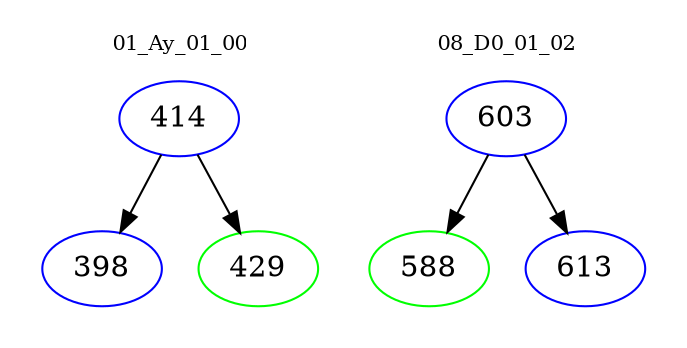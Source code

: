 digraph{
subgraph cluster_0 {
color = white
label = "01_Ay_01_00";
fontsize=10;
T0_414 [label="414", color="blue"]
T0_414 -> T0_398 [color="black"]
T0_398 [label="398", color="blue"]
T0_414 -> T0_429 [color="black"]
T0_429 [label="429", color="green"]
}
subgraph cluster_1 {
color = white
label = "08_D0_01_02";
fontsize=10;
T1_603 [label="603", color="blue"]
T1_603 -> T1_588 [color="black"]
T1_588 [label="588", color="green"]
T1_603 -> T1_613 [color="black"]
T1_613 [label="613", color="blue"]
}
}
